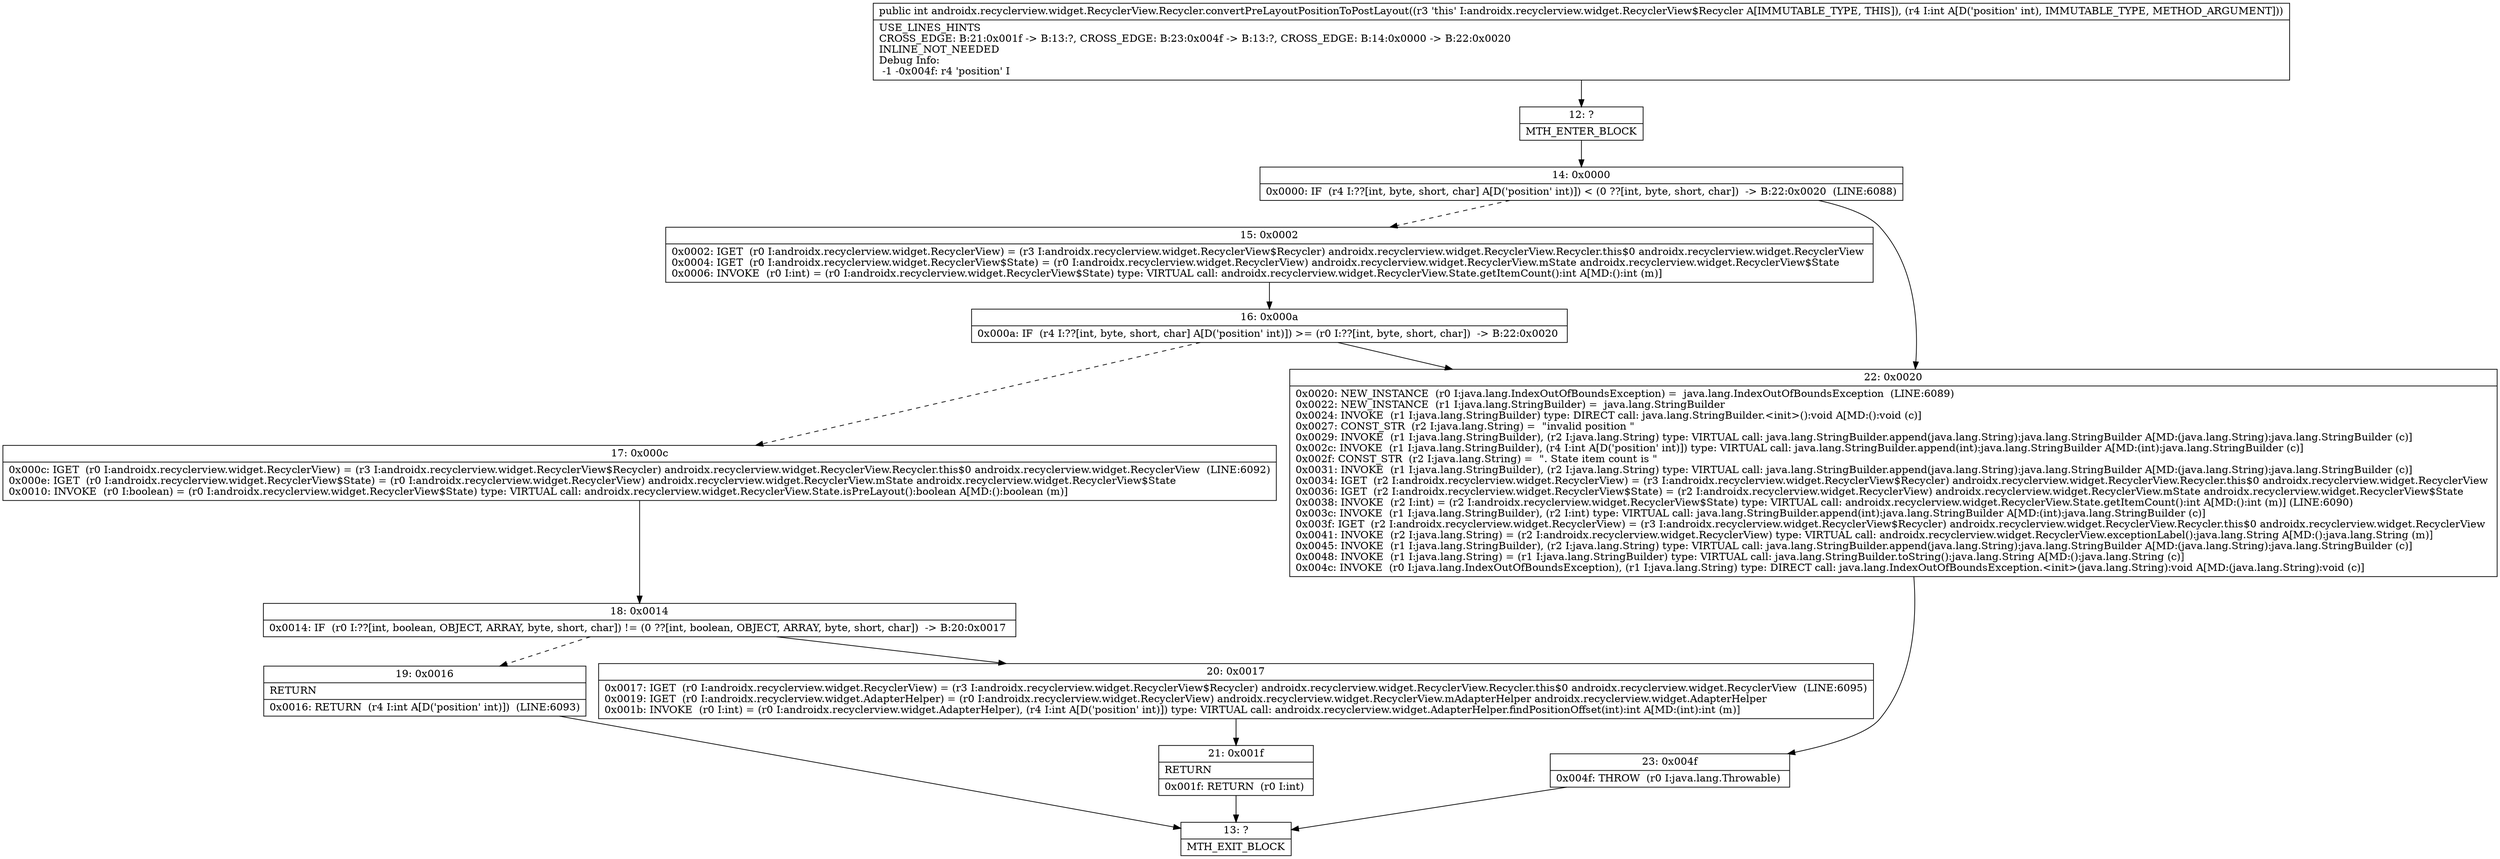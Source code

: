digraph "CFG forandroidx.recyclerview.widget.RecyclerView.Recycler.convertPreLayoutPositionToPostLayout(I)I" {
Node_12 [shape=record,label="{12\:\ ?|MTH_ENTER_BLOCK\l}"];
Node_14 [shape=record,label="{14\:\ 0x0000|0x0000: IF  (r4 I:??[int, byte, short, char] A[D('position' int)]) \< (0 ??[int, byte, short, char])  \-\> B:22:0x0020  (LINE:6088)\l}"];
Node_15 [shape=record,label="{15\:\ 0x0002|0x0002: IGET  (r0 I:androidx.recyclerview.widget.RecyclerView) = (r3 I:androidx.recyclerview.widget.RecyclerView$Recycler) androidx.recyclerview.widget.RecyclerView.Recycler.this$0 androidx.recyclerview.widget.RecyclerView \l0x0004: IGET  (r0 I:androidx.recyclerview.widget.RecyclerView$State) = (r0 I:androidx.recyclerview.widget.RecyclerView) androidx.recyclerview.widget.RecyclerView.mState androidx.recyclerview.widget.RecyclerView$State \l0x0006: INVOKE  (r0 I:int) = (r0 I:androidx.recyclerview.widget.RecyclerView$State) type: VIRTUAL call: androidx.recyclerview.widget.RecyclerView.State.getItemCount():int A[MD:():int (m)]\l}"];
Node_16 [shape=record,label="{16\:\ 0x000a|0x000a: IF  (r4 I:??[int, byte, short, char] A[D('position' int)]) \>= (r0 I:??[int, byte, short, char])  \-\> B:22:0x0020 \l}"];
Node_17 [shape=record,label="{17\:\ 0x000c|0x000c: IGET  (r0 I:androidx.recyclerview.widget.RecyclerView) = (r3 I:androidx.recyclerview.widget.RecyclerView$Recycler) androidx.recyclerview.widget.RecyclerView.Recycler.this$0 androidx.recyclerview.widget.RecyclerView  (LINE:6092)\l0x000e: IGET  (r0 I:androidx.recyclerview.widget.RecyclerView$State) = (r0 I:androidx.recyclerview.widget.RecyclerView) androidx.recyclerview.widget.RecyclerView.mState androidx.recyclerview.widget.RecyclerView$State \l0x0010: INVOKE  (r0 I:boolean) = (r0 I:androidx.recyclerview.widget.RecyclerView$State) type: VIRTUAL call: androidx.recyclerview.widget.RecyclerView.State.isPreLayout():boolean A[MD:():boolean (m)]\l}"];
Node_18 [shape=record,label="{18\:\ 0x0014|0x0014: IF  (r0 I:??[int, boolean, OBJECT, ARRAY, byte, short, char]) != (0 ??[int, boolean, OBJECT, ARRAY, byte, short, char])  \-\> B:20:0x0017 \l}"];
Node_19 [shape=record,label="{19\:\ 0x0016|RETURN\l|0x0016: RETURN  (r4 I:int A[D('position' int)])  (LINE:6093)\l}"];
Node_13 [shape=record,label="{13\:\ ?|MTH_EXIT_BLOCK\l}"];
Node_20 [shape=record,label="{20\:\ 0x0017|0x0017: IGET  (r0 I:androidx.recyclerview.widget.RecyclerView) = (r3 I:androidx.recyclerview.widget.RecyclerView$Recycler) androidx.recyclerview.widget.RecyclerView.Recycler.this$0 androidx.recyclerview.widget.RecyclerView  (LINE:6095)\l0x0019: IGET  (r0 I:androidx.recyclerview.widget.AdapterHelper) = (r0 I:androidx.recyclerview.widget.RecyclerView) androidx.recyclerview.widget.RecyclerView.mAdapterHelper androidx.recyclerview.widget.AdapterHelper \l0x001b: INVOKE  (r0 I:int) = (r0 I:androidx.recyclerview.widget.AdapterHelper), (r4 I:int A[D('position' int)]) type: VIRTUAL call: androidx.recyclerview.widget.AdapterHelper.findPositionOffset(int):int A[MD:(int):int (m)]\l}"];
Node_21 [shape=record,label="{21\:\ 0x001f|RETURN\l|0x001f: RETURN  (r0 I:int) \l}"];
Node_22 [shape=record,label="{22\:\ 0x0020|0x0020: NEW_INSTANCE  (r0 I:java.lang.IndexOutOfBoundsException) =  java.lang.IndexOutOfBoundsException  (LINE:6089)\l0x0022: NEW_INSTANCE  (r1 I:java.lang.StringBuilder) =  java.lang.StringBuilder \l0x0024: INVOKE  (r1 I:java.lang.StringBuilder) type: DIRECT call: java.lang.StringBuilder.\<init\>():void A[MD:():void (c)]\l0x0027: CONST_STR  (r2 I:java.lang.String) =  \"invalid position \" \l0x0029: INVOKE  (r1 I:java.lang.StringBuilder), (r2 I:java.lang.String) type: VIRTUAL call: java.lang.StringBuilder.append(java.lang.String):java.lang.StringBuilder A[MD:(java.lang.String):java.lang.StringBuilder (c)]\l0x002c: INVOKE  (r1 I:java.lang.StringBuilder), (r4 I:int A[D('position' int)]) type: VIRTUAL call: java.lang.StringBuilder.append(int):java.lang.StringBuilder A[MD:(int):java.lang.StringBuilder (c)]\l0x002f: CONST_STR  (r2 I:java.lang.String) =  \". State item count is \" \l0x0031: INVOKE  (r1 I:java.lang.StringBuilder), (r2 I:java.lang.String) type: VIRTUAL call: java.lang.StringBuilder.append(java.lang.String):java.lang.StringBuilder A[MD:(java.lang.String):java.lang.StringBuilder (c)]\l0x0034: IGET  (r2 I:androidx.recyclerview.widget.RecyclerView) = (r3 I:androidx.recyclerview.widget.RecyclerView$Recycler) androidx.recyclerview.widget.RecyclerView.Recycler.this$0 androidx.recyclerview.widget.RecyclerView \l0x0036: IGET  (r2 I:androidx.recyclerview.widget.RecyclerView$State) = (r2 I:androidx.recyclerview.widget.RecyclerView) androidx.recyclerview.widget.RecyclerView.mState androidx.recyclerview.widget.RecyclerView$State \l0x0038: INVOKE  (r2 I:int) = (r2 I:androidx.recyclerview.widget.RecyclerView$State) type: VIRTUAL call: androidx.recyclerview.widget.RecyclerView.State.getItemCount():int A[MD:():int (m)] (LINE:6090)\l0x003c: INVOKE  (r1 I:java.lang.StringBuilder), (r2 I:int) type: VIRTUAL call: java.lang.StringBuilder.append(int):java.lang.StringBuilder A[MD:(int):java.lang.StringBuilder (c)]\l0x003f: IGET  (r2 I:androidx.recyclerview.widget.RecyclerView) = (r3 I:androidx.recyclerview.widget.RecyclerView$Recycler) androidx.recyclerview.widget.RecyclerView.Recycler.this$0 androidx.recyclerview.widget.RecyclerView \l0x0041: INVOKE  (r2 I:java.lang.String) = (r2 I:androidx.recyclerview.widget.RecyclerView) type: VIRTUAL call: androidx.recyclerview.widget.RecyclerView.exceptionLabel():java.lang.String A[MD:():java.lang.String (m)]\l0x0045: INVOKE  (r1 I:java.lang.StringBuilder), (r2 I:java.lang.String) type: VIRTUAL call: java.lang.StringBuilder.append(java.lang.String):java.lang.StringBuilder A[MD:(java.lang.String):java.lang.StringBuilder (c)]\l0x0048: INVOKE  (r1 I:java.lang.String) = (r1 I:java.lang.StringBuilder) type: VIRTUAL call: java.lang.StringBuilder.toString():java.lang.String A[MD:():java.lang.String (c)]\l0x004c: INVOKE  (r0 I:java.lang.IndexOutOfBoundsException), (r1 I:java.lang.String) type: DIRECT call: java.lang.IndexOutOfBoundsException.\<init\>(java.lang.String):void A[MD:(java.lang.String):void (c)]\l}"];
Node_23 [shape=record,label="{23\:\ 0x004f|0x004f: THROW  (r0 I:java.lang.Throwable) \l}"];
MethodNode[shape=record,label="{public int androidx.recyclerview.widget.RecyclerView.Recycler.convertPreLayoutPositionToPostLayout((r3 'this' I:androidx.recyclerview.widget.RecyclerView$Recycler A[IMMUTABLE_TYPE, THIS]), (r4 I:int A[D('position' int), IMMUTABLE_TYPE, METHOD_ARGUMENT]))  | USE_LINES_HINTS\lCROSS_EDGE: B:21:0x001f \-\> B:13:?, CROSS_EDGE: B:23:0x004f \-\> B:13:?, CROSS_EDGE: B:14:0x0000 \-\> B:22:0x0020\lINLINE_NOT_NEEDED\lDebug Info:\l  \-1 \-0x004f: r4 'position' I\l}"];
MethodNode -> Node_12;Node_12 -> Node_14;
Node_14 -> Node_15[style=dashed];
Node_14 -> Node_22;
Node_15 -> Node_16;
Node_16 -> Node_17[style=dashed];
Node_16 -> Node_22;
Node_17 -> Node_18;
Node_18 -> Node_19[style=dashed];
Node_18 -> Node_20;
Node_19 -> Node_13;
Node_20 -> Node_21;
Node_21 -> Node_13;
Node_22 -> Node_23;
Node_23 -> Node_13;
}

